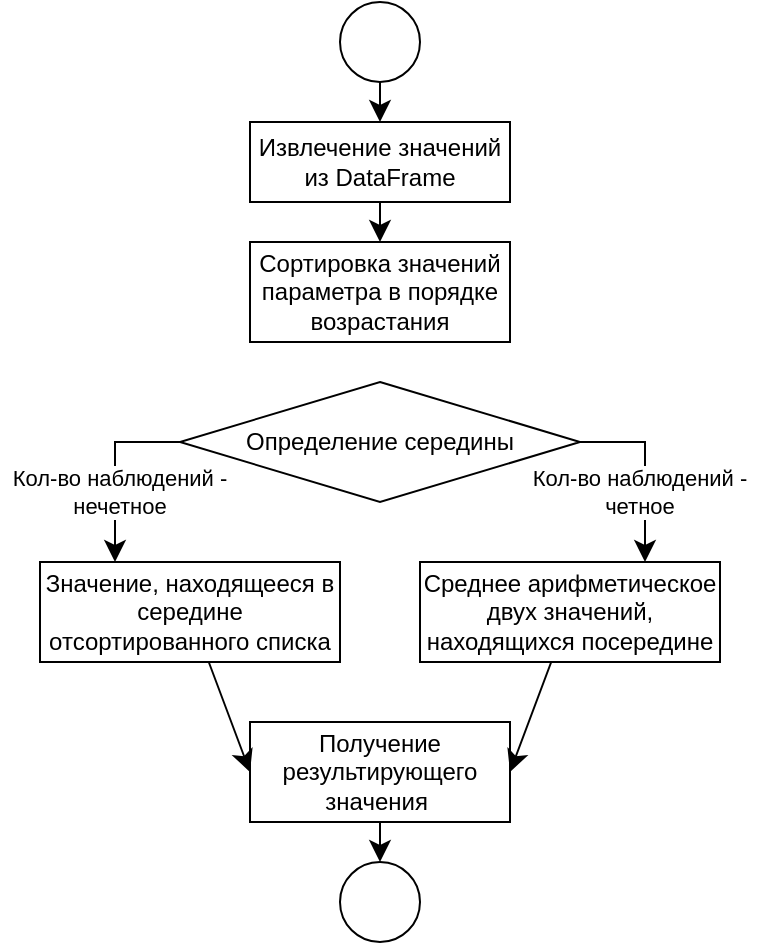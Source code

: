 <mxfile version="24.4.10" type="device">
  <diagram name="Страница — 1" id="kAfhrjpM3esUJZUGjfEe">
    <mxGraphModel dx="1109" dy="588" grid="1" gridSize="10" guides="1" tooltips="1" connect="1" arrows="1" fold="1" page="1" pageScale="1" pageWidth="827" pageHeight="1169" math="0" shadow="0">
      <root>
        <mxCell id="0" />
        <mxCell id="1" parent="0" />
        <mxCell id="-MQLdTyeGXj2tNFR3Nlr-1" style="edgeStyle=none;curved=1;rounded=0;orthogonalLoop=1;jettySize=auto;html=1;fontSize=12;startSize=8;endSize=8;" edge="1" parent="1" source="-MQLdTyeGXj2tNFR3Nlr-2" target="-MQLdTyeGXj2tNFR3Nlr-4">
          <mxGeometry relative="1" as="geometry" />
        </mxCell>
        <mxCell id="-MQLdTyeGXj2tNFR3Nlr-2" value="" style="ellipse;whiteSpace=wrap;html=1;aspect=fixed;" vertex="1" parent="1">
          <mxGeometry x="160" y="40" width="40" height="40" as="geometry" />
        </mxCell>
        <mxCell id="-MQLdTyeGXj2tNFR3Nlr-3" style="edgeStyle=none;curved=1;rounded=0;orthogonalLoop=1;jettySize=auto;html=1;fontSize=12;startSize=8;endSize=8;" edge="1" parent="1" source="-MQLdTyeGXj2tNFR3Nlr-4" target="-MQLdTyeGXj2tNFR3Nlr-6">
          <mxGeometry relative="1" as="geometry" />
        </mxCell>
        <mxCell id="-MQLdTyeGXj2tNFR3Nlr-4" value="Извлечение значений из DataFrame" style="rounded=0;whiteSpace=wrap;html=1;" vertex="1" parent="1">
          <mxGeometry x="115" y="100" width="130" height="40" as="geometry" />
        </mxCell>
        <mxCell id="-MQLdTyeGXj2tNFR3Nlr-6" value="Сортировка значений параметра в порядке возрастания" style="rounded=0;whiteSpace=wrap;html=1;" vertex="1" parent="1">
          <mxGeometry x="115" y="160" width="130" height="50" as="geometry" />
        </mxCell>
        <mxCell id="-MQLdTyeGXj2tNFR3Nlr-9" style="edgeStyle=none;curved=1;rounded=0;orthogonalLoop=1;jettySize=auto;html=1;entryX=0.5;entryY=0;entryDx=0;entryDy=0;fontSize=12;startSize=8;endSize=8;" edge="1" parent="1" source="-MQLdTyeGXj2tNFR3Nlr-10" target="-MQLdTyeGXj2tNFR3Nlr-11">
          <mxGeometry relative="1" as="geometry" />
        </mxCell>
        <mxCell id="-MQLdTyeGXj2tNFR3Nlr-10" value="Получение результирующего значения&amp;nbsp;" style="rounded=0;whiteSpace=wrap;html=1;" vertex="1" parent="1">
          <mxGeometry x="115" y="400" width="130" height="50" as="geometry" />
        </mxCell>
        <mxCell id="-MQLdTyeGXj2tNFR3Nlr-11" value="" style="ellipse;whiteSpace=wrap;html=1;aspect=fixed;" vertex="1" parent="1">
          <mxGeometry x="160" y="470" width="40" height="40" as="geometry" />
        </mxCell>
        <mxCell id="-MQLdTyeGXj2tNFR3Nlr-18" style="edgeStyle=orthogonalEdgeStyle;rounded=0;orthogonalLoop=1;jettySize=auto;html=1;entryX=0.75;entryY=0;entryDx=0;entryDy=0;fontSize=12;startSize=8;endSize=8;exitX=1;exitY=0.5;exitDx=0;exitDy=0;" edge="1" parent="1" source="-MQLdTyeGXj2tNFR3Nlr-13" target="-MQLdTyeGXj2tNFR3Nlr-16">
          <mxGeometry relative="1" as="geometry" />
        </mxCell>
        <mxCell id="-MQLdTyeGXj2tNFR3Nlr-13" value="Определение середины" style="rhombus;whiteSpace=wrap;html=1;" vertex="1" parent="1">
          <mxGeometry x="80" y="230" width="200" height="60" as="geometry" />
        </mxCell>
        <mxCell id="-MQLdTyeGXj2tNFR3Nlr-19" style="edgeStyle=none;curved=1;rounded=0;orthogonalLoop=1;jettySize=auto;html=1;entryX=0;entryY=0.5;entryDx=0;entryDy=0;fontSize=12;startSize=8;endSize=8;" edge="1" parent="1" source="-MQLdTyeGXj2tNFR3Nlr-15" target="-MQLdTyeGXj2tNFR3Nlr-10">
          <mxGeometry relative="1" as="geometry" />
        </mxCell>
        <mxCell id="-MQLdTyeGXj2tNFR3Nlr-15" value="Значение, находящееся в середине отсортированного списка" style="rounded=0;whiteSpace=wrap;html=1;" vertex="1" parent="1">
          <mxGeometry x="10" y="320" width="150" height="50" as="geometry" />
        </mxCell>
        <mxCell id="-MQLdTyeGXj2tNFR3Nlr-20" style="edgeStyle=none;curved=1;rounded=0;orthogonalLoop=1;jettySize=auto;html=1;entryX=1;entryY=0.5;entryDx=0;entryDy=0;fontSize=12;startSize=8;endSize=8;" edge="1" parent="1" source="-MQLdTyeGXj2tNFR3Nlr-16" target="-MQLdTyeGXj2tNFR3Nlr-10">
          <mxGeometry relative="1" as="geometry" />
        </mxCell>
        <mxCell id="-MQLdTyeGXj2tNFR3Nlr-16" value="Среднее арифметическое двух значений, находящихся посередине" style="rounded=0;whiteSpace=wrap;html=1;" vertex="1" parent="1">
          <mxGeometry x="200" y="320" width="150" height="50" as="geometry" />
        </mxCell>
        <mxCell id="-MQLdTyeGXj2tNFR3Nlr-17" style="edgeStyle=orthogonalEdgeStyle;rounded=0;orthogonalLoop=1;jettySize=auto;html=1;entryX=0.25;entryY=0;entryDx=0;entryDy=0;fontSize=12;startSize=8;endSize=8;exitX=0;exitY=0.5;exitDx=0;exitDy=0;" edge="1" parent="1" source="-MQLdTyeGXj2tNFR3Nlr-13" target="-MQLdTyeGXj2tNFR3Nlr-15">
          <mxGeometry relative="1" as="geometry" />
        </mxCell>
        <mxCell id="-MQLdTyeGXj2tNFR3Nlr-22" value="Кол-во наблюдений - нечетное" style="text;html=1;align=center;verticalAlign=middle;whiteSpace=wrap;rounded=0;fontSize=11;labelBackgroundColor=default;" vertex="1" parent="1">
          <mxGeometry x="-10" y="270" width="120" height="30" as="geometry" />
        </mxCell>
        <mxCell id="-MQLdTyeGXj2tNFR3Nlr-23" value="Кол-во наблюдений - четное" style="text;html=1;align=center;verticalAlign=middle;whiteSpace=wrap;rounded=0;fontSize=11;labelBackgroundColor=default;" vertex="1" parent="1">
          <mxGeometry x="250" y="270" width="120" height="30" as="geometry" />
        </mxCell>
      </root>
    </mxGraphModel>
  </diagram>
</mxfile>
